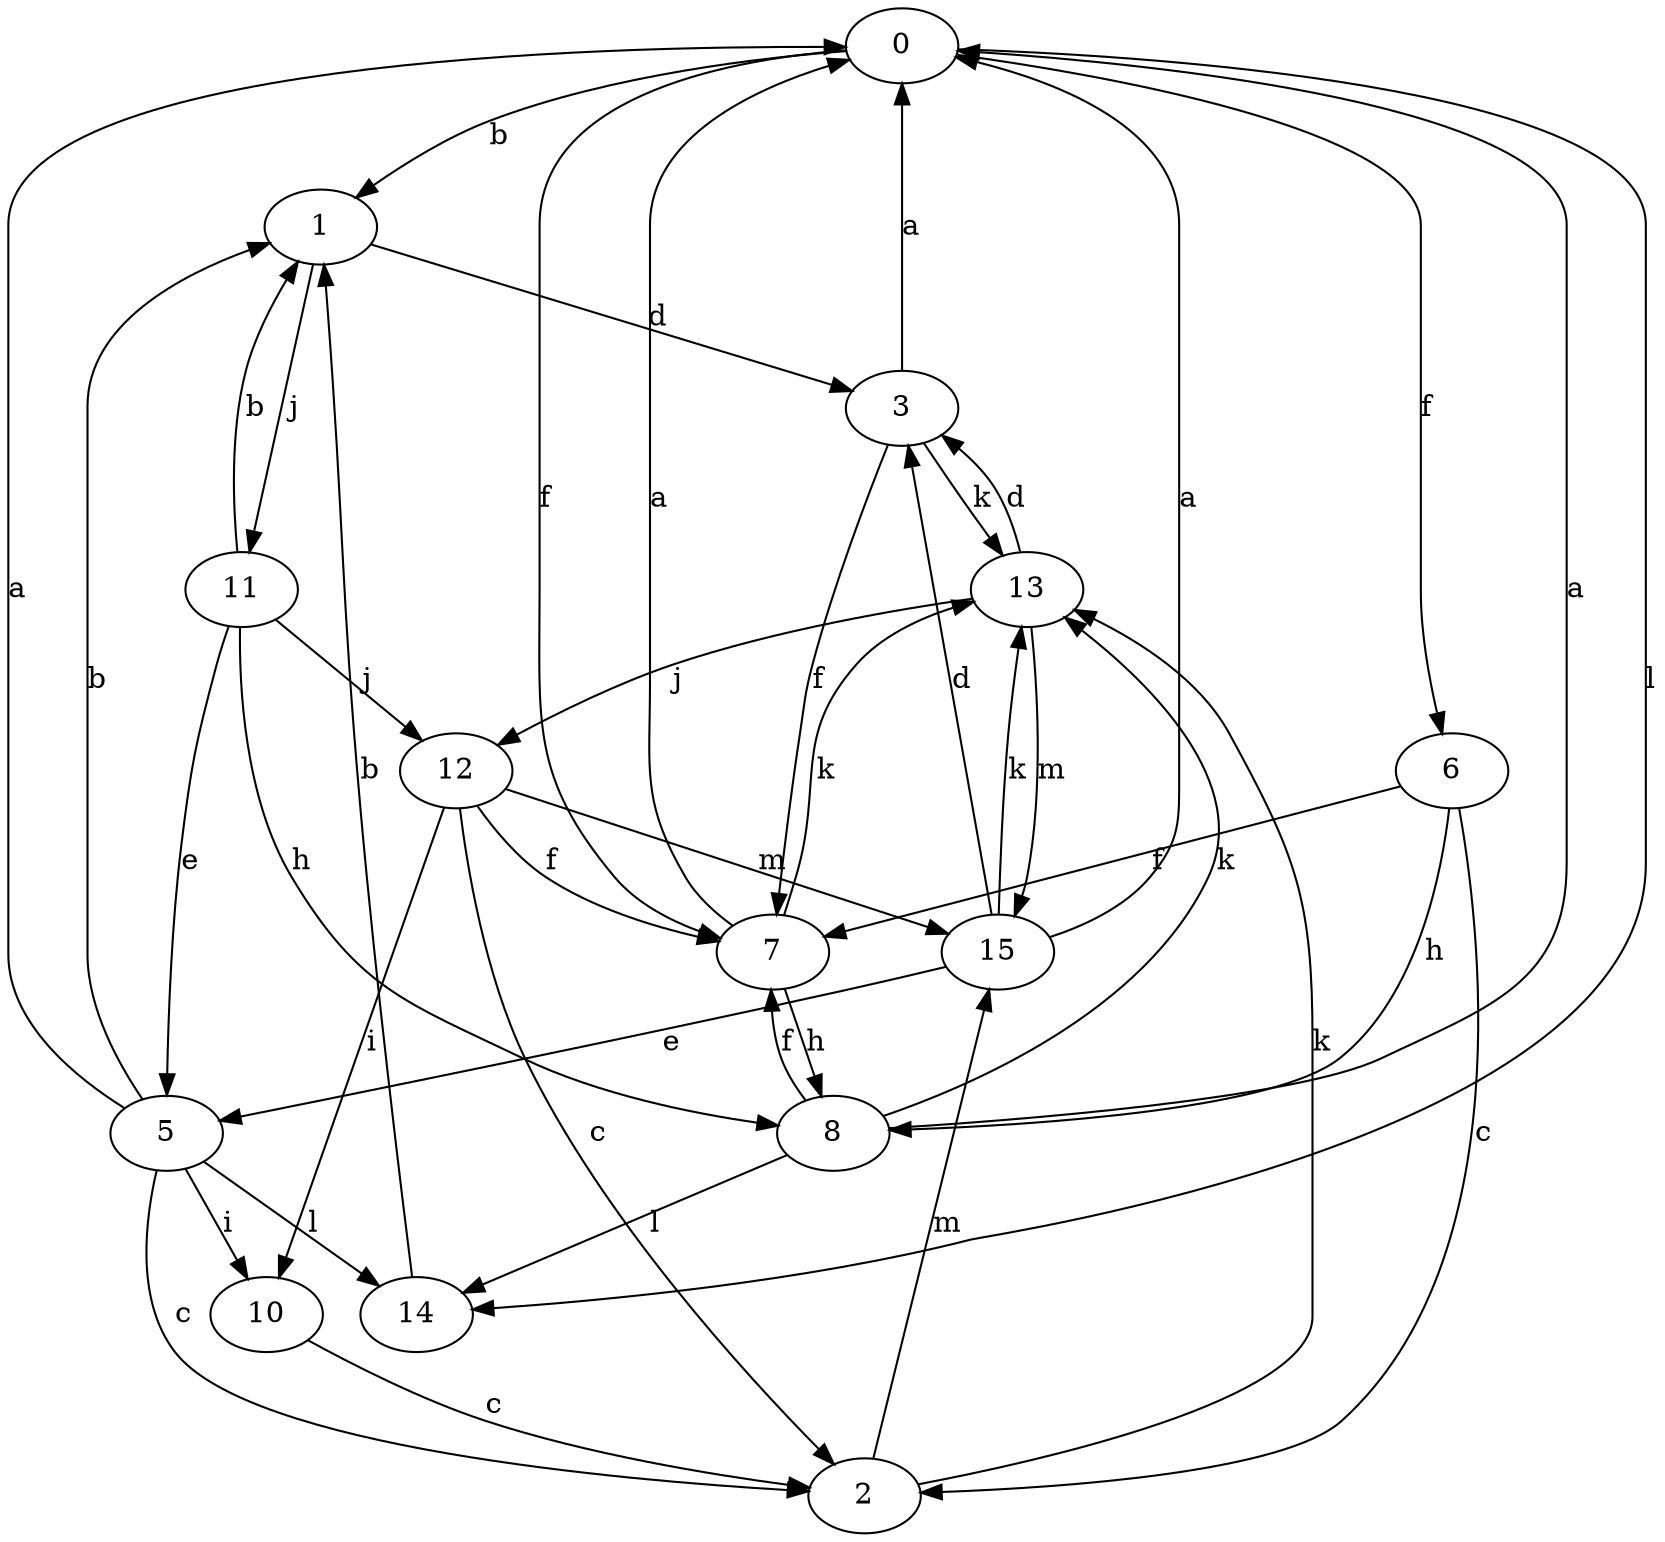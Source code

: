 strict digraph  {
0;
1;
2;
3;
5;
6;
7;
8;
10;
11;
12;
13;
14;
15;
0 -> 1  [label=b];
0 -> 6  [label=f];
0 -> 7  [label=f];
0 -> 14  [label=l];
1 -> 3  [label=d];
1 -> 11  [label=j];
2 -> 13  [label=k];
2 -> 15  [label=m];
3 -> 0  [label=a];
3 -> 7  [label=f];
3 -> 13  [label=k];
5 -> 0  [label=a];
5 -> 1  [label=b];
5 -> 2  [label=c];
5 -> 10  [label=i];
5 -> 14  [label=l];
6 -> 2  [label=c];
6 -> 7  [label=f];
6 -> 8  [label=h];
7 -> 0  [label=a];
7 -> 8  [label=h];
7 -> 13  [label=k];
8 -> 0  [label=a];
8 -> 7  [label=f];
8 -> 13  [label=k];
8 -> 14  [label=l];
10 -> 2  [label=c];
11 -> 1  [label=b];
11 -> 5  [label=e];
11 -> 8  [label=h];
11 -> 12  [label=j];
12 -> 2  [label=c];
12 -> 7  [label=f];
12 -> 10  [label=i];
12 -> 15  [label=m];
13 -> 3  [label=d];
13 -> 12  [label=j];
13 -> 15  [label=m];
14 -> 1  [label=b];
15 -> 0  [label=a];
15 -> 3  [label=d];
15 -> 5  [label=e];
15 -> 13  [label=k];
}
